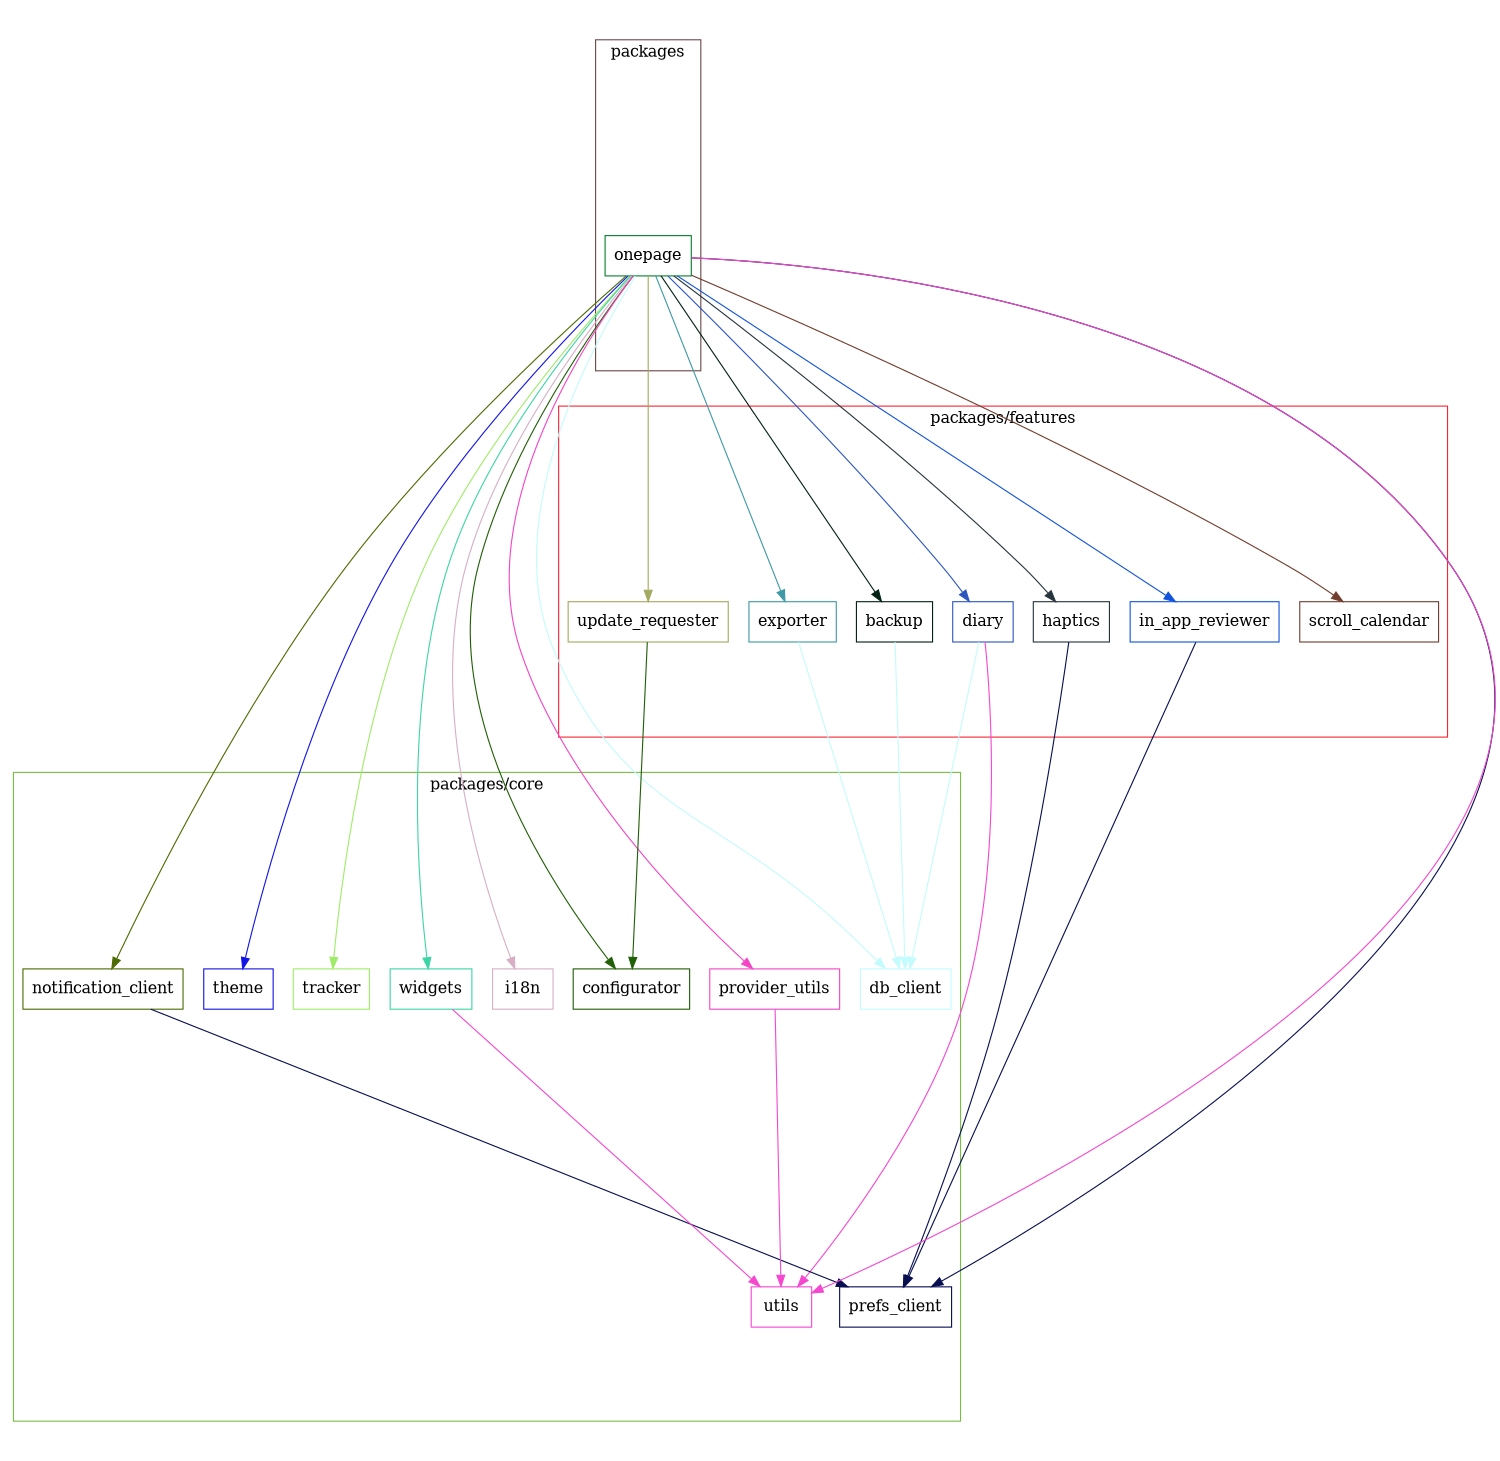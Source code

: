 digraph packages {
  size="10"; ratio=fill;
  backup [shape="box"; color="#022013"];
  configurator [shape="box"; color="#205f06"];
  db_client [shape="box"; color="#c4fbfc"];
  diary [shape="box"; color="#2c56bd"];
  exporter [shape="box"; color="#3e99a6"];
  haptics [shape="box"; color="#26343c"];
  i18n [shape="box"; color="#d7afc5"];
  in_app_reviewer [shape="box"; color="#1253da"];
  notification_client [shape="box"; color="#4d6b02"];
  onepage [shape="box"; color="#08802d"];
  prefs_client [shape="box"; color="#080f51"];
  provider_utils [shape="box"; color="#f445c4"];
  scroll_calendar [shape="box"; color="#713e2e"];
  theme [shape="box"; color="#1214e6"];
  tracker [shape="box"; color="#a0eb6a"];
  update_requester [shape="box"; color="#a2aa60"];
  utils [shape="box"; color="#f548cf"];
  widgets [shape="box"; color="#3ed5a4"];
  backup -> db_client [style="filled"; color="#c4fbfc"];
  diary -> db_client [style="filled"; color="#c4fbfc"];
  diary -> utils [style="filled"; color="#f548cf"];
  exporter -> db_client [style="filled"; color="#c4fbfc"];
  haptics -> prefs_client [style="filled"; color="#080f51"];
  in_app_reviewer -> prefs_client [style="filled"; color="#080f51"];
  notification_client -> prefs_client [style="filled"; color="#080f51"];
  onepage -> backup [style="filled"; color="#022013"];
  onepage -> configurator [style="filled"; color="#205f06"];
  onepage -> db_client [style="filled"; color="#c4fbfc"];
  onepage -> diary [style="filled"; color="#2c56bd"];
  onepage -> exporter [style="filled"; color="#3e99a6"];
  onepage -> haptics [style="filled"; color="#26343c"];
  onepage -> i18n [style="filled"; color="#d7afc5"];
  onepage -> in_app_reviewer [style="filled"; color="#1253da"];
  onepage -> notification_client [style="filled"; color="#4d6b02"];
  onepage -> prefs_client [style="filled"; color="#080f51"];
  onepage -> provider_utils [style="filled"; color="#f445c4"];
  onepage -> scroll_calendar [style="filled"; color="#713e2e"];
  onepage -> theme [style="filled"; color="#1214e6"];
  onepage -> tracker [style="filled"; color="#a0eb6a"];
  onepage -> update_requester [style="filled"; color="#a2aa60"];
  onepage -> utils [style="filled"; color="#f548cf"];
  onepage -> widgets [style="filled"; color="#3ed5a4"];
  provider_utils -> utils [style="filled"; color="#f548cf"];
  update_requester -> configurator [style="filled"; color="#205f06"];
  widgets -> utils [style="filled"; color="#f548cf"];
  subgraph "cluster packages/features" {
    label="packages/features";
    color="#f62736";
    backup;
    diary;
    exporter;
    haptics;
    in_app_reviewer;
    scroll_calendar;
    update_requester;
  }
  subgraph "cluster packages/core" {
    label="packages/core";
    color="#7bbd47";
    configurator;
    db_client;
    i18n;
    notification_client;
    prefs_client;
    provider_utils;
    theme;
    tracker;
    utils;
    widgets;
  }
  subgraph "cluster packages" {
    label="packages";
    color="#6b4949";
    onepage;
  }
}
